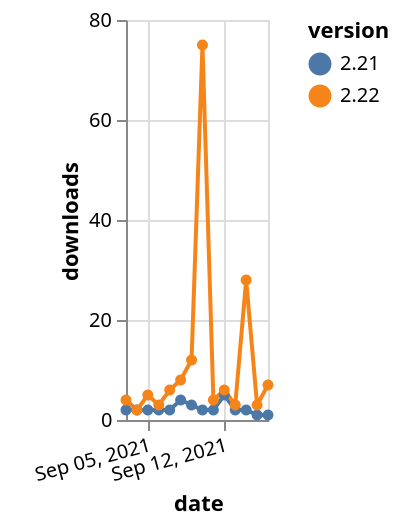 {"$schema": "https://vega.github.io/schema/vega-lite/v5.json", "description": "A simple bar chart with embedded data.", "data": {"values": [{"date": "2021-09-03", "total": 2785, "delta": 2, "version": "2.21"}, {"date": "2021-09-04", "total": 2787, "delta": 2, "version": "2.21"}, {"date": "2021-09-05", "total": 2789, "delta": 2, "version": "2.21"}, {"date": "2021-09-06", "total": 2791, "delta": 2, "version": "2.21"}, {"date": "2021-09-07", "total": 2793, "delta": 2, "version": "2.21"}, {"date": "2021-09-08", "total": 2797, "delta": 4, "version": "2.21"}, {"date": "2021-09-09", "total": 2800, "delta": 3, "version": "2.21"}, {"date": "2021-09-10", "total": 2802, "delta": 2, "version": "2.21"}, {"date": "2021-09-11", "total": 2804, "delta": 2, "version": "2.21"}, {"date": "2021-09-12", "total": 2809, "delta": 5, "version": "2.21"}, {"date": "2021-09-13", "total": 2811, "delta": 2, "version": "2.21"}, {"date": "2021-09-14", "total": 2813, "delta": 2, "version": "2.21"}, {"date": "2021-09-15", "total": 2814, "delta": 1, "version": "2.21"}, {"date": "2021-09-16", "total": 2815, "delta": 1, "version": "2.21"}, {"date": "2021-09-03", "total": 2570, "delta": 4, "version": "2.22"}, {"date": "2021-09-04", "total": 2572, "delta": 2, "version": "2.22"}, {"date": "2021-09-05", "total": 2577, "delta": 5, "version": "2.22"}, {"date": "2021-09-06", "total": 2580, "delta": 3, "version": "2.22"}, {"date": "2021-09-07", "total": 2586, "delta": 6, "version": "2.22"}, {"date": "2021-09-08", "total": 2594, "delta": 8, "version": "2.22"}, {"date": "2021-09-09", "total": 2606, "delta": 12, "version": "2.22"}, {"date": "2021-09-10", "total": 2681, "delta": 75, "version": "2.22"}, {"date": "2021-09-11", "total": 2685, "delta": 4, "version": "2.22"}, {"date": "2021-09-12", "total": 2691, "delta": 6, "version": "2.22"}, {"date": "2021-09-13", "total": 2694, "delta": 3, "version": "2.22"}, {"date": "2021-09-14", "total": 2722, "delta": 28, "version": "2.22"}, {"date": "2021-09-15", "total": 2725, "delta": 3, "version": "2.22"}, {"date": "2021-09-16", "total": 2732, "delta": 7, "version": "2.22"}]}, "width": "container", "mark": {"type": "line", "point": {"filled": true}}, "encoding": {"x": {"field": "date", "type": "temporal", "timeUnit": "yearmonthdate", "title": "date", "axis": {"labelAngle": -15}}, "y": {"field": "delta", "type": "quantitative", "title": "downloads"}, "color": {"field": "version", "type": "nominal"}, "tooltip": {"field": "delta"}}}